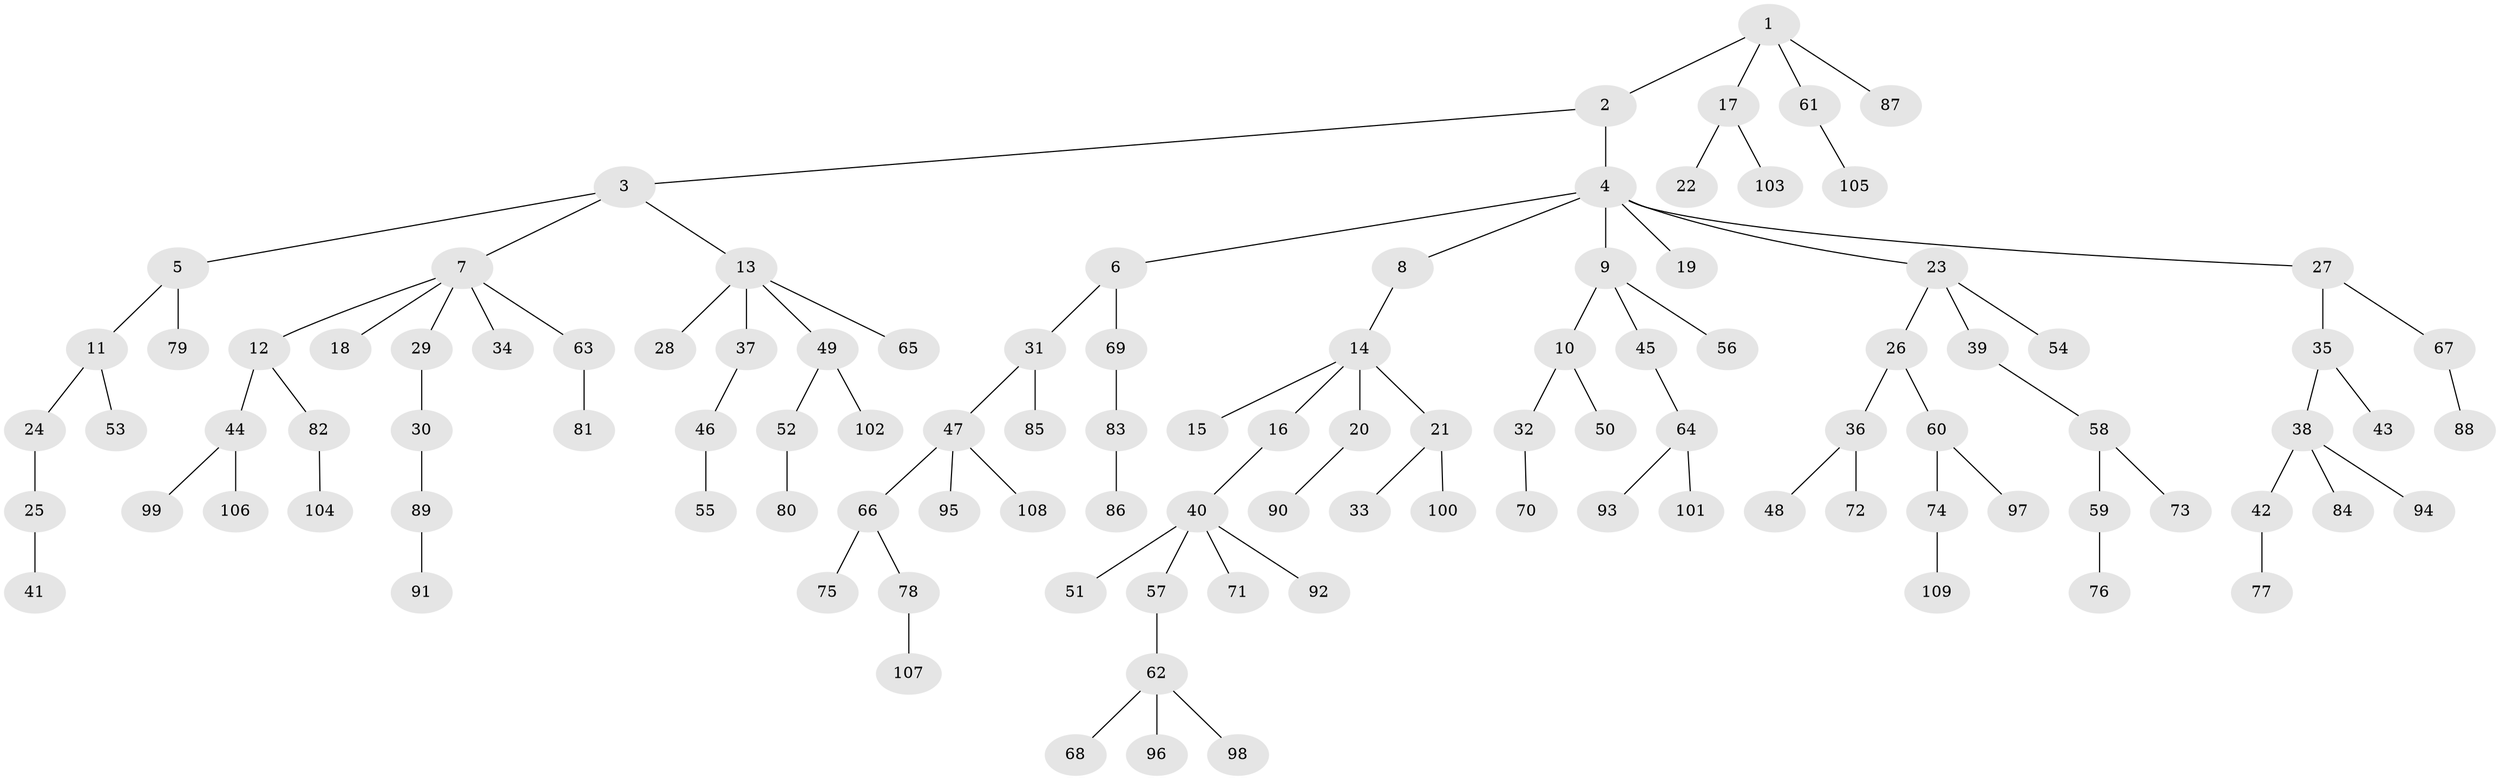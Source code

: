 // Generated by graph-tools (version 1.1) at 2025/53/03/09/25 04:53:49]
// undirected, 109 vertices, 108 edges
graph export_dot {
graph [start="1"]
  node [color=gray90,style=filled];
  1;
  2;
  3;
  4;
  5;
  6;
  7;
  8;
  9;
  10;
  11;
  12;
  13;
  14;
  15;
  16;
  17;
  18;
  19;
  20;
  21;
  22;
  23;
  24;
  25;
  26;
  27;
  28;
  29;
  30;
  31;
  32;
  33;
  34;
  35;
  36;
  37;
  38;
  39;
  40;
  41;
  42;
  43;
  44;
  45;
  46;
  47;
  48;
  49;
  50;
  51;
  52;
  53;
  54;
  55;
  56;
  57;
  58;
  59;
  60;
  61;
  62;
  63;
  64;
  65;
  66;
  67;
  68;
  69;
  70;
  71;
  72;
  73;
  74;
  75;
  76;
  77;
  78;
  79;
  80;
  81;
  82;
  83;
  84;
  85;
  86;
  87;
  88;
  89;
  90;
  91;
  92;
  93;
  94;
  95;
  96;
  97;
  98;
  99;
  100;
  101;
  102;
  103;
  104;
  105;
  106;
  107;
  108;
  109;
  1 -- 2;
  1 -- 17;
  1 -- 61;
  1 -- 87;
  2 -- 3;
  2 -- 4;
  3 -- 5;
  3 -- 7;
  3 -- 13;
  4 -- 6;
  4 -- 8;
  4 -- 9;
  4 -- 19;
  4 -- 23;
  4 -- 27;
  5 -- 11;
  5 -- 79;
  6 -- 31;
  6 -- 69;
  7 -- 12;
  7 -- 18;
  7 -- 29;
  7 -- 34;
  7 -- 63;
  8 -- 14;
  9 -- 10;
  9 -- 45;
  9 -- 56;
  10 -- 32;
  10 -- 50;
  11 -- 24;
  11 -- 53;
  12 -- 44;
  12 -- 82;
  13 -- 28;
  13 -- 37;
  13 -- 49;
  13 -- 65;
  14 -- 15;
  14 -- 16;
  14 -- 20;
  14 -- 21;
  16 -- 40;
  17 -- 22;
  17 -- 103;
  20 -- 90;
  21 -- 33;
  21 -- 100;
  23 -- 26;
  23 -- 39;
  23 -- 54;
  24 -- 25;
  25 -- 41;
  26 -- 36;
  26 -- 60;
  27 -- 35;
  27 -- 67;
  29 -- 30;
  30 -- 89;
  31 -- 47;
  31 -- 85;
  32 -- 70;
  35 -- 38;
  35 -- 43;
  36 -- 48;
  36 -- 72;
  37 -- 46;
  38 -- 42;
  38 -- 84;
  38 -- 94;
  39 -- 58;
  40 -- 51;
  40 -- 57;
  40 -- 71;
  40 -- 92;
  42 -- 77;
  44 -- 99;
  44 -- 106;
  45 -- 64;
  46 -- 55;
  47 -- 66;
  47 -- 95;
  47 -- 108;
  49 -- 52;
  49 -- 102;
  52 -- 80;
  57 -- 62;
  58 -- 59;
  58 -- 73;
  59 -- 76;
  60 -- 74;
  60 -- 97;
  61 -- 105;
  62 -- 68;
  62 -- 96;
  62 -- 98;
  63 -- 81;
  64 -- 93;
  64 -- 101;
  66 -- 75;
  66 -- 78;
  67 -- 88;
  69 -- 83;
  74 -- 109;
  78 -- 107;
  82 -- 104;
  83 -- 86;
  89 -- 91;
}

